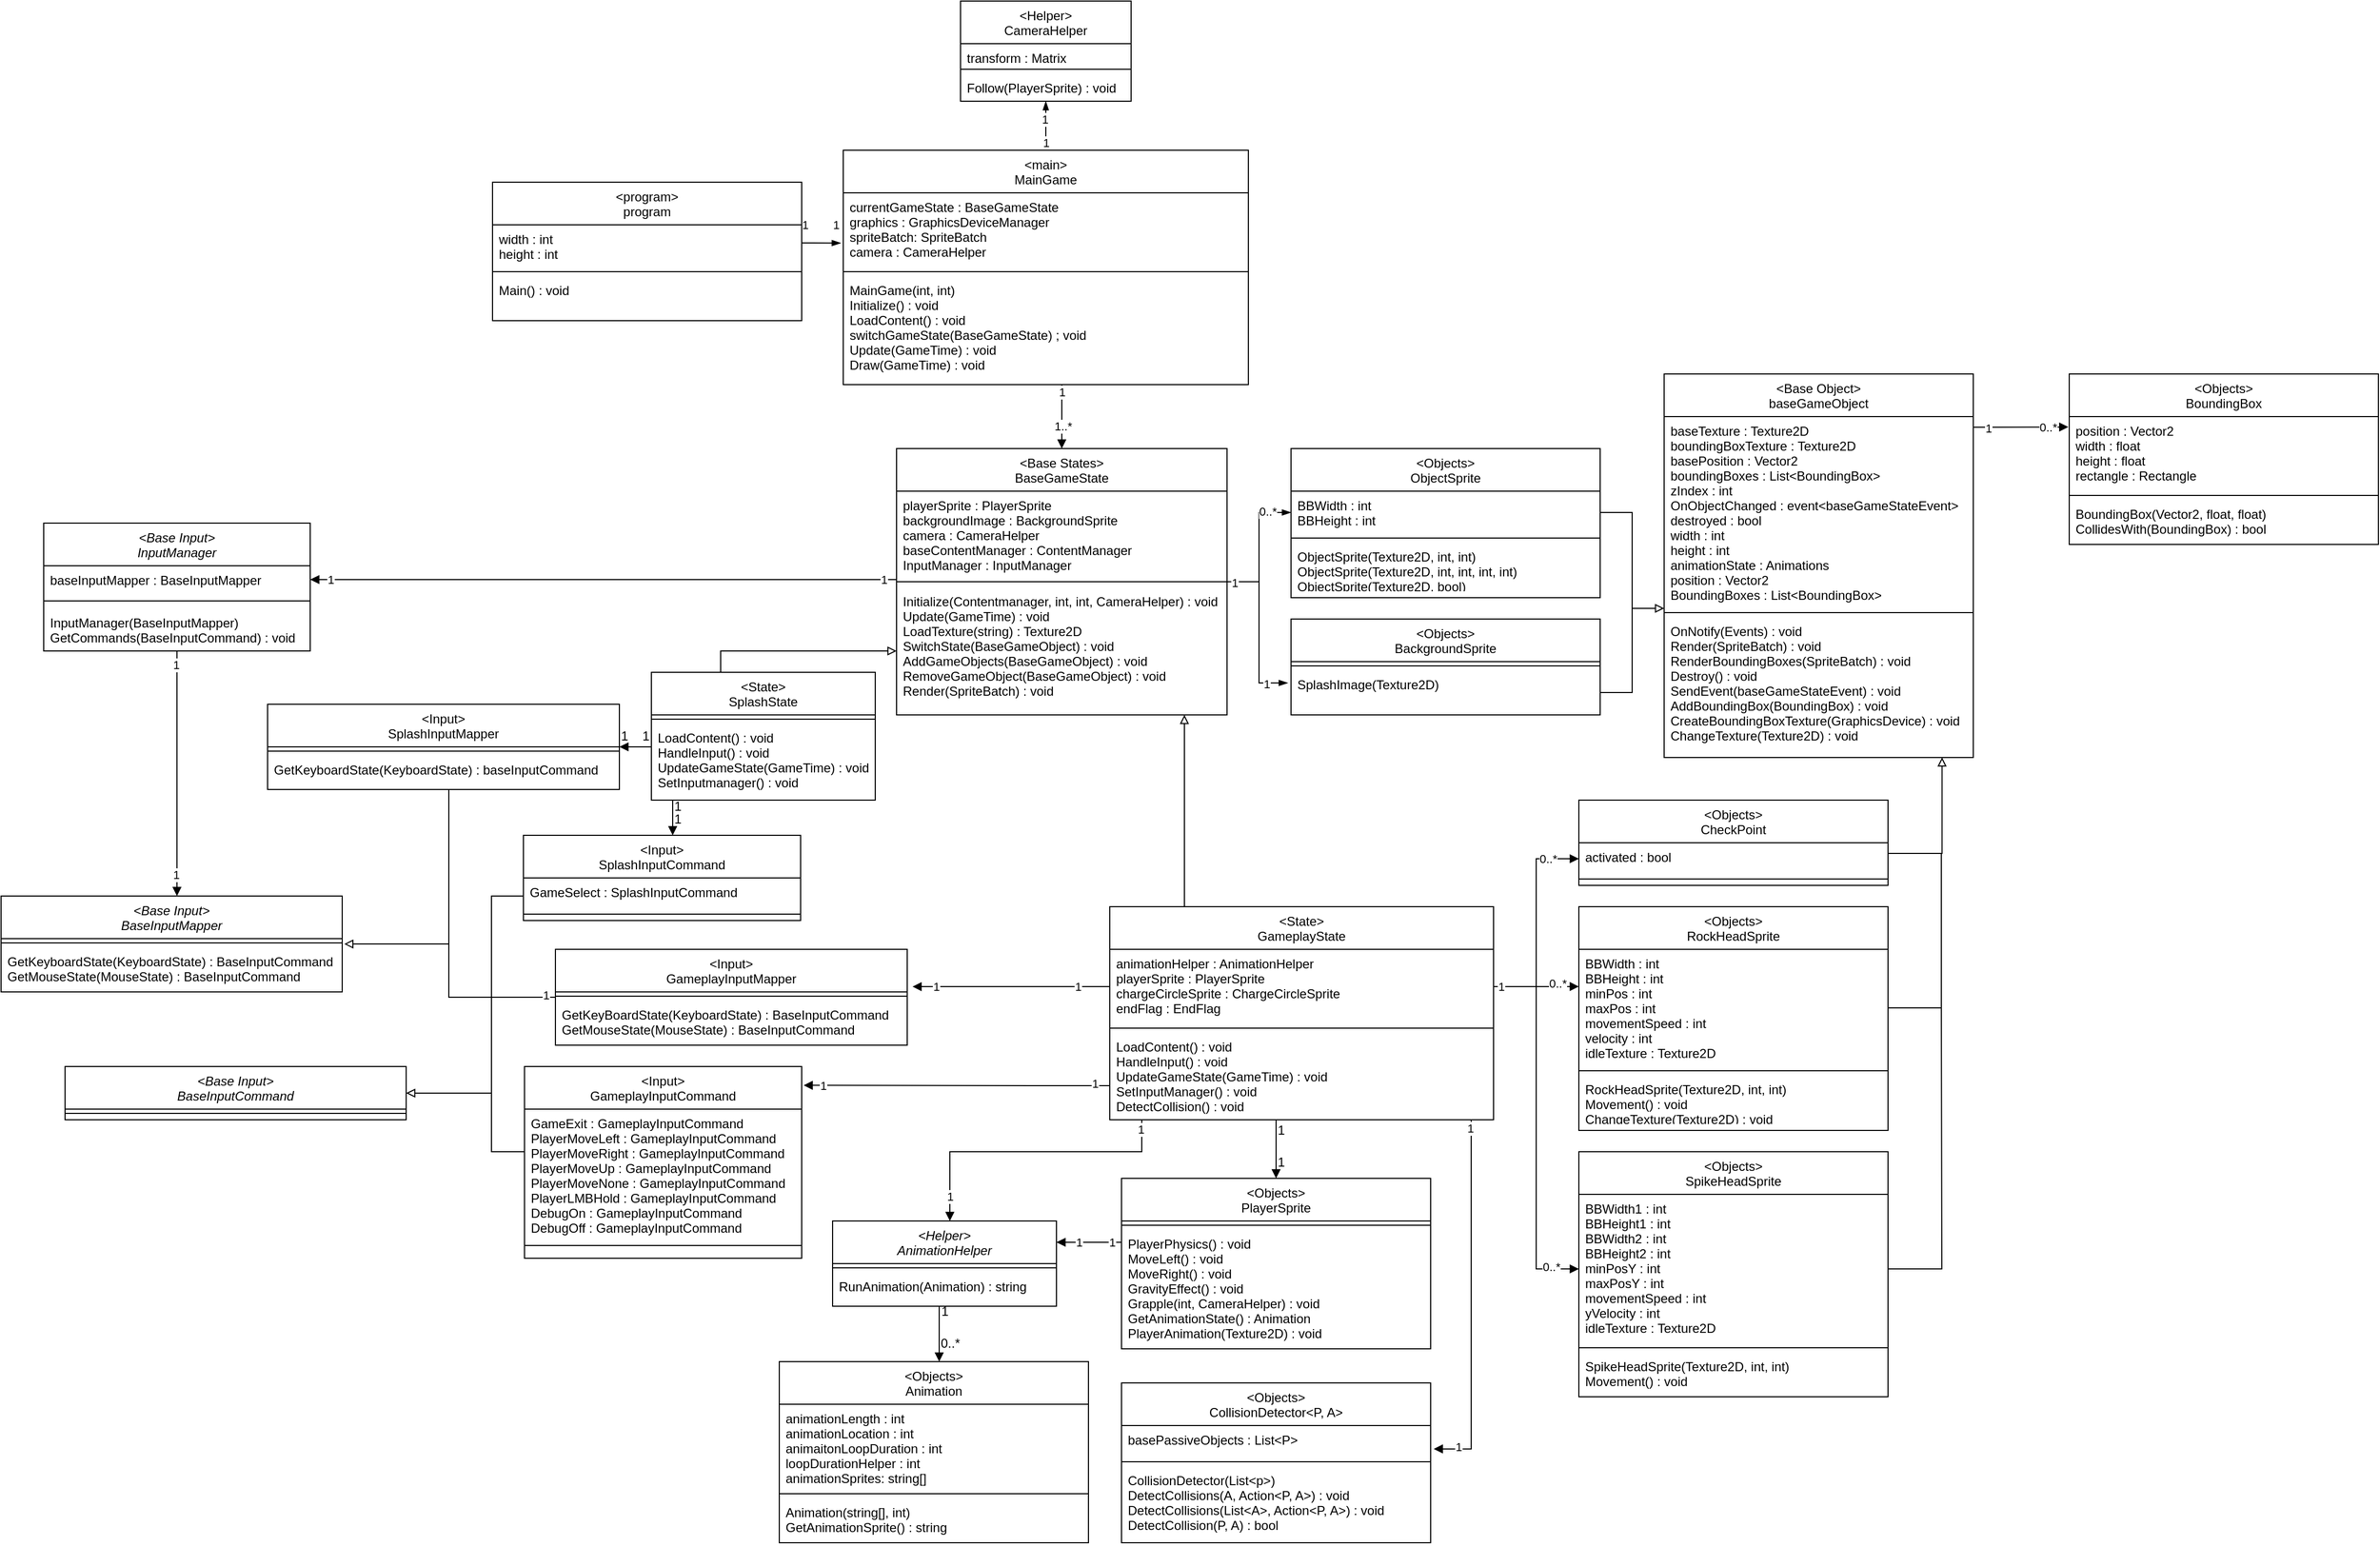 <mxfile version="14.5.1" type="device"><diagram id="C5RBs43oDa-KdzZeNtuy" name="Page-1"><mxGraphModel dx="1673" dy="-273" grid="1" gridSize="10" guides="1" tooltips="1" connect="1" arrows="1" fold="1" page="1" pageScale="1" pageWidth="827" pageHeight="1169" math="0" shadow="0"><root><mxCell id="WIyWlLk6GJQsqaUBKTNV-0"/><mxCell id="WIyWlLk6GJQsqaUBKTNV-1" parent="WIyWlLk6GJQsqaUBKTNV-0"/><mxCell id="JgS4FXHaEcFhiL_z27jt-14" style="edgeStyle=orthogonalEdgeStyle;rounded=0;orthogonalLoop=1;jettySize=auto;html=1;endArrow=block;endFill=1;" edge="1" parent="WIyWlLk6GJQsqaUBKTNV-1" source="zkfFHV4jXpPFQw0GAbJ--0" target="UKJyOUW8SB3QgtQddZ1m-62"><mxGeometry relative="1" as="geometry"><Array as="points"><mxPoint x="900" y="3305"/><mxPoint x="900" y="3305"/></Array></mxGeometry></mxCell><mxCell id="zkfFHV4jXpPFQw0GAbJ--0" value="&lt;Helper&gt;&#10;AnimationHelper" style="swimlane;fontStyle=2;align=center;verticalAlign=top;childLayout=stackLayout;horizontal=1;startSize=40;horizontalStack=0;resizeParent=1;resizeLast=0;collapsible=1;marginBottom=0;rounded=0;shadow=0;strokeWidth=1;" parent="WIyWlLk6GJQsqaUBKTNV-1" vertex="1"><mxGeometry x="800" y="3205" width="210" height="80" as="geometry"><mxRectangle x="230" y="140" width="160" height="26" as="alternateBounds"/></mxGeometry></mxCell><mxCell id="zkfFHV4jXpPFQw0GAbJ--4" value="" style="line;html=1;strokeWidth=1;align=left;verticalAlign=middle;spacingTop=-1;spacingLeft=3;spacingRight=3;rotatable=0;labelPosition=right;points=[];portConstraint=eastwest;" parent="zkfFHV4jXpPFQw0GAbJ--0" vertex="1"><mxGeometry y="40" width="210" height="8" as="geometry"/></mxCell><mxCell id="zkfFHV4jXpPFQw0GAbJ--5" value="RunAnimation(Animation) : string" style="text;align=left;verticalAlign=top;spacingLeft=4;spacingRight=4;overflow=hidden;rotatable=0;points=[[0,0.5],[1,0.5]];portConstraint=eastwest;" parent="zkfFHV4jXpPFQw0GAbJ--0" vertex="1"><mxGeometry y="48" width="210" height="26" as="geometry"/></mxCell><mxCell id="zkfFHV4jXpPFQw0GAbJ--17" value="&lt;Helper&gt;&#10;CameraHelper" style="swimlane;fontStyle=0;align=center;verticalAlign=top;childLayout=stackLayout;horizontal=1;startSize=40;horizontalStack=0;resizeParent=1;resizeLast=0;collapsible=1;marginBottom=0;rounded=0;shadow=0;strokeWidth=1;" parent="WIyWlLk6GJQsqaUBKTNV-1" vertex="1"><mxGeometry x="920" y="2060" width="160" height="94" as="geometry"><mxRectangle x="550" y="140" width="160" height="26" as="alternateBounds"/></mxGeometry></mxCell><mxCell id="zkfFHV4jXpPFQw0GAbJ--18" value="transform : Matrix" style="text;align=left;verticalAlign=top;spacingLeft=4;spacingRight=4;overflow=hidden;rotatable=0;points=[[0,0.5],[1,0.5]];portConstraint=eastwest;" parent="zkfFHV4jXpPFQw0GAbJ--17" vertex="1"><mxGeometry y="40" width="160" height="20" as="geometry"/></mxCell><mxCell id="zkfFHV4jXpPFQw0GAbJ--23" value="" style="line;html=1;strokeWidth=1;align=left;verticalAlign=middle;spacingTop=-1;spacingLeft=3;spacingRight=3;rotatable=0;labelPosition=right;points=[];portConstraint=eastwest;" parent="zkfFHV4jXpPFQw0GAbJ--17" vertex="1"><mxGeometry y="60" width="160" height="8" as="geometry"/></mxCell><mxCell id="zkfFHV4jXpPFQw0GAbJ--24" value="Follow(PlayerSprite) : void" style="text;align=left;verticalAlign=top;spacingLeft=4;spacingRight=4;overflow=hidden;rotatable=0;points=[[0,0.5],[1,0.5]];portConstraint=eastwest;" parent="zkfFHV4jXpPFQw0GAbJ--17" vertex="1"><mxGeometry y="68" width="160" height="26" as="geometry"/></mxCell><mxCell id="UKJyOUW8SB3QgtQddZ1m-17" value="&lt;Base Input&gt;&#10;BaseInputMapper" style="swimlane;fontStyle=2;align=center;verticalAlign=top;childLayout=stackLayout;horizontal=1;startSize=40;horizontalStack=0;resizeParent=1;resizeLast=0;collapsible=1;marginBottom=0;rounded=0;shadow=0;strokeWidth=1;" parent="WIyWlLk6GJQsqaUBKTNV-1" vertex="1"><mxGeometry x="20" y="2900" width="320" height="90" as="geometry"><mxRectangle x="230" y="140" width="160" height="26" as="alternateBounds"/></mxGeometry></mxCell><mxCell id="UKJyOUW8SB3QgtQddZ1m-18" value="" style="line;html=1;strokeWidth=1;align=left;verticalAlign=middle;spacingTop=-1;spacingLeft=3;spacingRight=3;rotatable=0;labelPosition=right;points=[];portConstraint=eastwest;" parent="UKJyOUW8SB3QgtQddZ1m-17" vertex="1"><mxGeometry y="40" width="320" height="8" as="geometry"/></mxCell><mxCell id="UKJyOUW8SB3QgtQddZ1m-19" value="GetKeyboardState(KeyboardState) : BaseInputCommand&#10;GetMouseState(MouseState) : BaseInputCommand" style="text;align=left;verticalAlign=top;spacingLeft=4;spacingRight=4;overflow=hidden;rotatable=0;points=[[0,0.5],[1,0.5]];portConstraint=eastwest;" parent="UKJyOUW8SB3QgtQddZ1m-17" vertex="1"><mxGeometry y="48" width="320" height="42" as="geometry"/></mxCell><mxCell id="UKJyOUW8SB3QgtQddZ1m-20" value="&lt;Base Input&gt;&#10;InputManager" style="swimlane;fontStyle=2;align=center;verticalAlign=top;childLayout=stackLayout;horizontal=1;startSize=40;horizontalStack=0;resizeParent=1;resizeLast=0;collapsible=1;marginBottom=0;rounded=0;shadow=0;strokeWidth=1;" parent="WIyWlLk6GJQsqaUBKTNV-1" vertex="1"><mxGeometry x="60" y="2550" width="250" height="120" as="geometry"><mxRectangle x="230" y="140" width="160" height="26" as="alternateBounds"/></mxGeometry></mxCell><mxCell id="UKJyOUW8SB3QgtQddZ1m-23" value="baseInputMapper : BaseInputMapper" style="text;align=left;verticalAlign=top;spacingLeft=4;spacingRight=4;overflow=hidden;rotatable=0;points=[[0,0.5],[1,0.5]];portConstraint=eastwest;" parent="UKJyOUW8SB3QgtQddZ1m-20" vertex="1"><mxGeometry y="40" width="250" height="26" as="geometry"/></mxCell><mxCell id="UKJyOUW8SB3QgtQddZ1m-21" value="" style="line;html=1;strokeWidth=1;align=left;verticalAlign=middle;spacingTop=-1;spacingLeft=3;spacingRight=3;rotatable=0;labelPosition=right;points=[];portConstraint=eastwest;" parent="UKJyOUW8SB3QgtQddZ1m-20" vertex="1"><mxGeometry y="66" width="250" height="14" as="geometry"/></mxCell><mxCell id="UKJyOUW8SB3QgtQddZ1m-22" value="InputManager(BaseInputMapper)&#10;GetCommands(BaseInputCommand) : void" style="text;align=left;verticalAlign=top;spacingLeft=4;spacingRight=4;overflow=hidden;rotatable=0;points=[[0,0.5],[1,0.5]];portConstraint=eastwest;" parent="UKJyOUW8SB3QgtQddZ1m-20" vertex="1"><mxGeometry y="80" width="250" height="40" as="geometry"/></mxCell><mxCell id="JgS4FXHaEcFhiL_z27jt-40" style="edgeStyle=orthogonalEdgeStyle;rounded=0;orthogonalLoop=1;jettySize=auto;html=1;endArrow=none;endFill=0;" edge="1" parent="WIyWlLk6GJQsqaUBKTNV-1" source="UKJyOUW8SB3QgtQddZ1m-25"><mxGeometry relative="1" as="geometry"><mxPoint x="480" y="3080" as="targetPoint"/><Array as="points"><mxPoint x="480" y="3140"/></Array></mxGeometry></mxCell><mxCell id="UKJyOUW8SB3QgtQddZ1m-25" value="&lt;Input&gt;&#10;GameplayInputCommand" style="swimlane;fontStyle=0;align=center;verticalAlign=top;childLayout=stackLayout;horizontal=1;startSize=40;horizontalStack=0;resizeParent=1;resizeLast=0;collapsible=1;marginBottom=0;rounded=0;shadow=0;strokeWidth=1;" parent="WIyWlLk6GJQsqaUBKTNV-1" vertex="1"><mxGeometry x="511" y="3060" width="260" height="180" as="geometry"><mxRectangle x="550" y="140" width="160" height="26" as="alternateBounds"/></mxGeometry></mxCell><mxCell id="UKJyOUW8SB3QgtQddZ1m-26" value="GameExit : GameplayInputCommand&#10;PlayerMoveLeft : GameplayInputCommand&#10;PlayerMoveRight : GameplayInputCommand&#10;PlayerMoveUp : GameplayInputCommand&#10;PlayerMoveNone : GameplayInputCommand&#10;PlayerLMBHold : GameplayInputCommand&#10;DebugOn : GameplayInputCommand&#10;DebugOff : GameplayInputCommand" style="text;align=left;verticalAlign=top;spacingLeft=4;spacingRight=4;overflow=hidden;rotatable=0;points=[[0,0.5],[1,0.5]];portConstraint=eastwest;" parent="UKJyOUW8SB3QgtQddZ1m-25" vertex="1"><mxGeometry y="40" width="260" height="124" as="geometry"/></mxCell><mxCell id="UKJyOUW8SB3QgtQddZ1m-27" value="" style="line;html=1;strokeWidth=1;align=left;verticalAlign=middle;spacingTop=-1;spacingLeft=3;spacingRight=3;rotatable=0;labelPosition=right;points=[];portConstraint=eastwest;" parent="UKJyOUW8SB3QgtQddZ1m-25" vertex="1"><mxGeometry y="164" width="260" height="8" as="geometry"/></mxCell><mxCell id="JgS4FXHaEcFhiL_z27jt-35" style="edgeStyle=orthogonalEdgeStyle;rounded=0;orthogonalLoop=1;jettySize=auto;html=1;entryX=1.006;entryY=-0.071;entryDx=0;entryDy=0;entryPerimeter=0;endArrow=block;endFill=0;" edge="1" parent="WIyWlLk6GJQsqaUBKTNV-1" source="UKJyOUW8SB3QgtQddZ1m-29" target="UKJyOUW8SB3QgtQddZ1m-19"><mxGeometry relative="1" as="geometry"><Array as="points"><mxPoint x="440" y="2995"/><mxPoint x="440" y="2945"/></Array></mxGeometry></mxCell><mxCell id="JgS4FXHaEcFhiL_z27jt-70" value="1" style="edgeLabel;html=1;align=center;verticalAlign=middle;resizable=0;points=[];" vertex="1" connectable="0" parent="JgS4FXHaEcFhiL_z27jt-35"><mxGeometry x="-0.923" y="-2" relative="1" as="geometry"><mxPoint as="offset"/></mxGeometry></mxCell><mxCell id="UKJyOUW8SB3QgtQddZ1m-29" value="&lt;Input&gt;&#10;GameplayInputMapper" style="swimlane;fontStyle=0;align=center;verticalAlign=top;childLayout=stackLayout;horizontal=1;startSize=40;horizontalStack=0;resizeParent=1;resizeLast=0;collapsible=1;marginBottom=0;rounded=0;shadow=0;strokeWidth=1;" parent="WIyWlLk6GJQsqaUBKTNV-1" vertex="1"><mxGeometry x="540" y="2950" width="330" height="90" as="geometry"><mxRectangle x="550" y="140" width="160" height="26" as="alternateBounds"/></mxGeometry></mxCell><mxCell id="UKJyOUW8SB3QgtQddZ1m-31" value="" style="line;html=1;strokeWidth=1;align=left;verticalAlign=middle;spacingTop=-1;spacingLeft=3;spacingRight=3;rotatable=0;labelPosition=right;points=[];portConstraint=eastwest;" parent="UKJyOUW8SB3QgtQddZ1m-29" vertex="1"><mxGeometry y="40" width="330" height="8" as="geometry"/></mxCell><mxCell id="UKJyOUW8SB3QgtQddZ1m-32" value="GetKeyBoardState(KeyboardState) : BaseInputCommand&#10;GetMouseState(MouseState) : BaseInputCommand" style="text;align=left;verticalAlign=top;spacingLeft=4;spacingRight=4;overflow=hidden;rotatable=0;points=[[0,0.5],[1,0.5]];portConstraint=eastwest;" parent="UKJyOUW8SB3QgtQddZ1m-29" vertex="1"><mxGeometry y="48" width="330" height="42" as="geometry"/></mxCell><mxCell id="JgS4FXHaEcFhiL_z27jt-39" style="edgeStyle=orthogonalEdgeStyle;rounded=0;orthogonalLoop=1;jettySize=auto;html=1;entryX=1;entryY=0.5;entryDx=0;entryDy=0;endArrow=block;endFill=0;" edge="1" parent="WIyWlLk6GJQsqaUBKTNV-1" source="UKJyOUW8SB3QgtQddZ1m-37" target="JgS4FXHaEcFhiL_z27jt-25"><mxGeometry relative="1" as="geometry"><Array as="points"><mxPoint x="480" y="2900"/><mxPoint x="480" y="3085"/></Array></mxGeometry></mxCell><mxCell id="UKJyOUW8SB3QgtQddZ1m-37" value="&lt;Input&gt;&#10;SplashInputCommand" style="swimlane;fontStyle=0;align=center;verticalAlign=top;childLayout=stackLayout;horizontal=1;startSize=40;horizontalStack=0;resizeParent=1;resizeLast=0;collapsible=1;marginBottom=0;rounded=0;shadow=0;strokeWidth=1;" parent="WIyWlLk6GJQsqaUBKTNV-1" vertex="1"><mxGeometry x="510" y="2843" width="260" height="80" as="geometry"><mxRectangle x="550" y="140" width="160" height="26" as="alternateBounds"/></mxGeometry></mxCell><mxCell id="UKJyOUW8SB3QgtQddZ1m-38" value="GameSelect : SplashInputCommand" style="text;align=left;verticalAlign=top;spacingLeft=4;spacingRight=4;overflow=hidden;rotatable=0;points=[[0,0.5],[1,0.5]];portConstraint=eastwest;" parent="UKJyOUW8SB3QgtQddZ1m-37" vertex="1"><mxGeometry y="40" width="260" height="30" as="geometry"/></mxCell><mxCell id="UKJyOUW8SB3QgtQddZ1m-39" value="" style="line;html=1;strokeWidth=1;align=left;verticalAlign=middle;spacingTop=-1;spacingLeft=3;spacingRight=3;rotatable=0;labelPosition=right;points=[];portConstraint=eastwest;" parent="UKJyOUW8SB3QgtQddZ1m-37" vertex="1"><mxGeometry y="70" width="260" height="8" as="geometry"/></mxCell><mxCell id="UKJyOUW8SB3QgtQddZ1m-40" value="&lt;Input&gt;&#10;SplashInputMapper" style="swimlane;fontStyle=0;align=center;verticalAlign=top;childLayout=stackLayout;horizontal=1;startSize=40;horizontalStack=0;resizeParent=1;resizeLast=0;collapsible=1;marginBottom=0;rounded=0;shadow=0;strokeWidth=1;" parent="WIyWlLk6GJQsqaUBKTNV-1" vertex="1"><mxGeometry x="270" y="2720" width="330" height="80" as="geometry"><mxRectangle x="550" y="140" width="160" height="26" as="alternateBounds"/></mxGeometry></mxCell><mxCell id="UKJyOUW8SB3QgtQddZ1m-41" value="" style="line;html=1;strokeWidth=1;align=left;verticalAlign=middle;spacingTop=-1;spacingLeft=3;spacingRight=3;rotatable=0;labelPosition=right;points=[];portConstraint=eastwest;" parent="UKJyOUW8SB3QgtQddZ1m-40" vertex="1"><mxGeometry y="40" width="330" height="8" as="geometry"/></mxCell><mxCell id="UKJyOUW8SB3QgtQddZ1m-42" value="GetKeyboardState(KeyboardState) : baseInputCommand" style="text;align=left;verticalAlign=top;spacingLeft=4;spacingRight=4;overflow=hidden;rotatable=0;points=[[0,0.5],[1,0.5]];portConstraint=eastwest;" parent="UKJyOUW8SB3QgtQddZ1m-40" vertex="1"><mxGeometry y="48" width="330" height="32" as="geometry"/></mxCell><mxCell id="UKJyOUW8SB3QgtQddZ1m-131" style="edgeStyle=orthogonalEdgeStyle;rounded=0;orthogonalLoop=1;jettySize=auto;html=1;entryX=0;entryY=0.5;entryDx=0;entryDy=0;endArrow=blockThin;endFill=1;" parent="WIyWlLk6GJQsqaUBKTNV-1" source="UKJyOUW8SB3QgtQddZ1m-43" target="UKJyOUW8SB3QgtQddZ1m-87" edge="1"><mxGeometry relative="1" as="geometry"/></mxCell><mxCell id="JgS4FXHaEcFhiL_z27jt-76" value="0..*" style="edgeLabel;html=1;align=center;verticalAlign=middle;resizable=0;points=[];" vertex="1" connectable="0" parent="UKJyOUW8SB3QgtQddZ1m-131"><mxGeometry x="0.641" y="1" relative="1" as="geometry"><mxPoint as="offset"/></mxGeometry></mxCell><mxCell id="UKJyOUW8SB3QgtQddZ1m-133" style="edgeStyle=orthogonalEdgeStyle;rounded=0;orthogonalLoop=1;jettySize=auto;html=1;endArrow=blockThin;endFill=1;" parent="WIyWlLk6GJQsqaUBKTNV-1" source="UKJyOUW8SB3QgtQddZ1m-43" edge="1"><mxGeometry relative="1" as="geometry"><mxPoint x="1227" y="2700" as="targetPoint"/><Array as="points"><mxPoint x="1200" y="2605"/><mxPoint x="1200" y="2700"/><mxPoint x="1227" y="2700"/></Array></mxGeometry></mxCell><mxCell id="JgS4FXHaEcFhiL_z27jt-74" value="1" style="edgeLabel;html=1;align=center;verticalAlign=middle;resizable=0;points=[];" vertex="1" connectable="0" parent="UKJyOUW8SB3QgtQddZ1m-133"><mxGeometry x="-0.912" y="-1" relative="1" as="geometry"><mxPoint as="offset"/></mxGeometry></mxCell><mxCell id="JgS4FXHaEcFhiL_z27jt-75" value="1" style="edgeLabel;html=1;align=center;verticalAlign=middle;resizable=0;points=[];" vertex="1" connectable="0" parent="UKJyOUW8SB3QgtQddZ1m-133"><mxGeometry x="0.729" y="-1" relative="1" as="geometry"><mxPoint as="offset"/></mxGeometry></mxCell><mxCell id="JgS4FXHaEcFhiL_z27jt-30" style="edgeStyle=orthogonalEdgeStyle;rounded=0;orthogonalLoop=1;jettySize=auto;html=1;entryX=1;entryY=0.5;entryDx=0;entryDy=0;endArrow=block;endFill=1;" edge="1" parent="WIyWlLk6GJQsqaUBKTNV-1" source="UKJyOUW8SB3QgtQddZ1m-43" target="UKJyOUW8SB3QgtQddZ1m-23"><mxGeometry relative="1" as="geometry"><Array as="points"><mxPoint x="720" y="2603"/><mxPoint x="720" y="2603"/></Array></mxGeometry></mxCell><mxCell id="JgS4FXHaEcFhiL_z27jt-83" value="1" style="edgeLabel;html=1;align=center;verticalAlign=middle;resizable=0;points=[];" vertex="1" connectable="0" parent="JgS4FXHaEcFhiL_z27jt-30"><mxGeometry x="-0.957" relative="1" as="geometry"><mxPoint as="offset"/></mxGeometry></mxCell><mxCell id="JgS4FXHaEcFhiL_z27jt-84" value="1" style="edgeLabel;html=1;align=center;verticalAlign=middle;resizable=0;points=[];" vertex="1" connectable="0" parent="JgS4FXHaEcFhiL_z27jt-30"><mxGeometry x="0.93" relative="1" as="geometry"><mxPoint as="offset"/></mxGeometry></mxCell><mxCell id="UKJyOUW8SB3QgtQddZ1m-43" value="&lt;Base States&gt;&#10;BaseGameState" style="swimlane;fontStyle=0;align=center;verticalAlign=top;childLayout=stackLayout;horizontal=1;startSize=40;horizontalStack=0;resizeParent=1;resizeLast=0;collapsible=1;marginBottom=0;rounded=0;shadow=0;strokeWidth=1;" parent="WIyWlLk6GJQsqaUBKTNV-1" vertex="1"><mxGeometry x="860" y="2480" width="310" height="250" as="geometry"><mxRectangle x="550" y="140" width="160" height="26" as="alternateBounds"/></mxGeometry></mxCell><mxCell id="UKJyOUW8SB3QgtQddZ1m-44" value="playerSprite : PlayerSprite&#10;backgroundImage : BackgroundSprite&#10;camera : CameraHelper&#10;baseContentManager : ContentManager&#10;InputManager : InputManager&#10;&#10;" style="text;align=left;verticalAlign=top;spacingLeft=4;spacingRight=4;overflow=hidden;rotatable=0;points=[[0,0.5],[1,0.5]];portConstraint=eastwest;" parent="UKJyOUW8SB3QgtQddZ1m-43" vertex="1"><mxGeometry y="40" width="310" height="80" as="geometry"/></mxCell><mxCell id="UKJyOUW8SB3QgtQddZ1m-45" value="" style="line;html=1;strokeWidth=1;align=left;verticalAlign=middle;spacingTop=-1;spacingLeft=3;spacingRight=3;rotatable=0;labelPosition=right;points=[];portConstraint=eastwest;" parent="UKJyOUW8SB3QgtQddZ1m-43" vertex="1"><mxGeometry y="120" width="310" height="10" as="geometry"/></mxCell><mxCell id="UKJyOUW8SB3QgtQddZ1m-46" value="Initialize(Contentmanager, int, int, CameraHelper) : void&#10;Update(GameTime) : void&#10;LoadTexture(string) : Texture2D&#10;SwitchState(BaseGameObject) : void&#10;AddGameObjects(BaseGameObject) : void&#10;RemoveGameObject(BaseGameObject) : void&#10;Render(SpriteBatch) : void" style="text;align=left;verticalAlign=top;spacingLeft=4;spacingRight=4;overflow=hidden;rotatable=0;points=[[0,0.5],[1,0.5]];portConstraint=eastwest;" parent="UKJyOUW8SB3QgtQddZ1m-43" vertex="1"><mxGeometry y="130" width="310" height="120" as="geometry"/></mxCell><mxCell id="UKJyOUW8SB3QgtQddZ1m-122" style="edgeStyle=orthogonalEdgeStyle;rounded=0;orthogonalLoop=1;jettySize=auto;html=1;endArrow=block;endFill=0;exitX=0.5;exitY=0;exitDx=0;exitDy=0;" parent="WIyWlLk6GJQsqaUBKTNV-1" edge="1" source="UKJyOUW8SB3QgtQddZ1m-50"><mxGeometry relative="1" as="geometry"><mxPoint x="895.03" y="3030" as="sourcePoint"/><mxPoint x="860" y="2670" as="targetPoint"/><Array as="points"><mxPoint x="695" y="2670"/></Array></mxGeometry></mxCell><mxCell id="UKJyOUW8SB3QgtQddZ1m-50" value="&lt;State&gt;&#10;SplashState" style="swimlane;fontStyle=0;align=center;verticalAlign=top;childLayout=stackLayout;horizontal=1;startSize=40;horizontalStack=0;resizeParent=1;resizeLast=0;collapsible=1;marginBottom=0;rounded=0;shadow=0;strokeWidth=1;" parent="WIyWlLk6GJQsqaUBKTNV-1" vertex="1"><mxGeometry x="630" y="2690" width="210" height="120" as="geometry"><mxRectangle x="550" y="140" width="160" height="26" as="alternateBounds"/></mxGeometry></mxCell><mxCell id="UKJyOUW8SB3QgtQddZ1m-52" value="" style="line;html=1;strokeWidth=1;align=left;verticalAlign=middle;spacingTop=-1;spacingLeft=3;spacingRight=3;rotatable=0;labelPosition=right;points=[];portConstraint=eastwest;" parent="UKJyOUW8SB3QgtQddZ1m-50" vertex="1"><mxGeometry y="40" width="210" height="8" as="geometry"/></mxCell><mxCell id="UKJyOUW8SB3QgtQddZ1m-53" value="LoadContent() : void&#10;HandleInput() : void&#10;UpdateGameState(GameTime) : void&#10;SetInputmanager() : void" style="text;align=left;verticalAlign=top;spacingLeft=4;spacingRight=4;overflow=hidden;rotatable=0;points=[[0,0.5],[1,0.5]];portConstraint=eastwest;" parent="UKJyOUW8SB3QgtQddZ1m-50" vertex="1"><mxGeometry y="48" width="210" height="72" as="geometry"/></mxCell><mxCell id="UKJyOUW8SB3QgtQddZ1m-123" style="edgeStyle=orthogonalEdgeStyle;rounded=0;orthogonalLoop=1;jettySize=auto;html=1;endArrow=block;endFill=0;" parent="WIyWlLk6GJQsqaUBKTNV-1" source="UKJyOUW8SB3QgtQddZ1m-54" edge="1"><mxGeometry relative="1" as="geometry"><mxPoint x="1130" y="2730" as="targetPoint"/><Array as="points"><mxPoint x="1130" y="2730"/></Array></mxGeometry></mxCell><mxCell id="UKJyOUW8SB3QgtQddZ1m-54" value="&lt;State&gt;&#10;GameplayState" style="swimlane;fontStyle=0;align=center;verticalAlign=top;childLayout=stackLayout;horizontal=1;startSize=40;horizontalStack=0;resizeParent=1;resizeLast=0;collapsible=1;marginBottom=0;rounded=0;shadow=0;strokeWidth=1;" parent="WIyWlLk6GJQsqaUBKTNV-1" vertex="1"><mxGeometry x="1060" y="2910" width="360" height="200" as="geometry"><mxRectangle x="550" y="140" width="160" height="26" as="alternateBounds"/></mxGeometry></mxCell><mxCell id="UKJyOUW8SB3QgtQddZ1m-55" value="animationHelper : AnimationHelper&#10;playerSprite : PlayerSprite&#10;chargeCircleSprite : ChargeCircleSprite&#10;endFlag : EndFlag&#10;" style="text;align=left;verticalAlign=top;spacingLeft=4;spacingRight=4;overflow=hidden;rotatable=0;points=[[0,0.5],[1,0.5]];portConstraint=eastwest;" parent="UKJyOUW8SB3QgtQddZ1m-54" vertex="1"><mxGeometry y="40" width="360" height="70" as="geometry"/></mxCell><mxCell id="UKJyOUW8SB3QgtQddZ1m-56" value="" style="line;html=1;strokeWidth=1;align=left;verticalAlign=middle;spacingTop=-1;spacingLeft=3;spacingRight=3;rotatable=0;labelPosition=right;points=[];portConstraint=eastwest;" parent="UKJyOUW8SB3QgtQddZ1m-54" vertex="1"><mxGeometry y="110" width="360" height="8" as="geometry"/></mxCell><mxCell id="UKJyOUW8SB3QgtQddZ1m-57" value="LoadContent() : void&#10;HandleInput() : void&#10;UpdateGameState(GameTime) : void&#10;SetInputManager() : void&#10;DetectCollision() : void&#10;&#10;" style="text;align=left;verticalAlign=top;spacingLeft=4;spacingRight=4;overflow=hidden;rotatable=0;points=[[0,0.5],[1,0.5]];portConstraint=eastwest;" parent="UKJyOUW8SB3QgtQddZ1m-54" vertex="1"><mxGeometry y="118" width="360" height="82" as="geometry"/></mxCell><mxCell id="JgS4FXHaEcFhiL_z27jt-19" style="edgeStyle=orthogonalEdgeStyle;rounded=0;orthogonalLoop=1;jettySize=auto;html=1;entryX=-0.003;entryY=0.14;entryDx=0;entryDy=0;entryPerimeter=0;endArrow=block;endFill=1;" edge="1" parent="WIyWlLk6GJQsqaUBKTNV-1" source="UKJyOUW8SB3QgtQddZ1m-58" target="UKJyOUW8SB3QgtQddZ1m-71"><mxGeometry relative="1" as="geometry"><Array as="points"><mxPoint x="1890" y="2460"/><mxPoint x="1890" y="2460"/></Array></mxGeometry></mxCell><mxCell id="JgS4FXHaEcFhiL_z27jt-72" value="0..*" style="edgeLabel;html=1;align=center;verticalAlign=middle;resizable=0;points=[];" vertex="1" connectable="0" parent="JgS4FXHaEcFhiL_z27jt-19"><mxGeometry x="0.227" relative="1" as="geometry"><mxPoint x="15.14" as="offset"/></mxGeometry></mxCell><mxCell id="JgS4FXHaEcFhiL_z27jt-73" value="1" style="edgeLabel;html=1;align=center;verticalAlign=middle;resizable=0;points=[];" vertex="1" connectable="0" parent="JgS4FXHaEcFhiL_z27jt-19"><mxGeometry x="-0.696" y="-1" relative="1" as="geometry"><mxPoint as="offset"/></mxGeometry></mxCell><mxCell id="UKJyOUW8SB3QgtQddZ1m-58" value="&lt;Base Object&gt;&#10;baseGameObject" style="swimlane;fontStyle=0;align=center;verticalAlign=top;childLayout=stackLayout;horizontal=1;startSize=40;horizontalStack=0;resizeParent=1;resizeLast=0;collapsible=1;marginBottom=0;rounded=0;shadow=0;strokeWidth=1;" parent="WIyWlLk6GJQsqaUBKTNV-1" vertex="1"><mxGeometry x="1580" y="2410" width="290" height="360" as="geometry"><mxRectangle x="550" y="140" width="160" height="26" as="alternateBounds"/></mxGeometry></mxCell><mxCell id="UKJyOUW8SB3QgtQddZ1m-59" value="baseTexture : Texture2D&#10;boundingBoxTexture : Texture2D&#10;basePosition : Vector2&#10;boundingBoxes : List&lt;BoundingBox&gt;&#10;zIndex : int&#10;OnObjectChanged : event&lt;baseGameStateEvent&gt;&#10;destroyed : bool&#10;width : int&#10;height : int&#10;animationState : Animations&#10;position : Vector2&#10;BoundingBoxes : List&lt;BoundingBox&gt;&#10;" style="text;align=left;verticalAlign=top;spacingLeft=4;spacingRight=4;overflow=hidden;rotatable=0;points=[[0,0.5],[1,0.5]];portConstraint=eastwest;" parent="UKJyOUW8SB3QgtQddZ1m-58" vertex="1"><mxGeometry y="40" width="290" height="180" as="geometry"/></mxCell><mxCell id="UKJyOUW8SB3QgtQddZ1m-60" value="" style="line;html=1;strokeWidth=1;align=left;verticalAlign=middle;spacingTop=-1;spacingLeft=3;spacingRight=3;rotatable=0;labelPosition=right;points=[];portConstraint=eastwest;" parent="UKJyOUW8SB3QgtQddZ1m-58" vertex="1"><mxGeometry y="220" width="290" height="8" as="geometry"/></mxCell><mxCell id="UKJyOUW8SB3QgtQddZ1m-61" value="OnNotify(Events) : void&#10;Render(SpriteBatch) : void&#10;RenderBoundingBoxes(SpriteBatch) : void&#10;Destroy() : void&#10;SendEvent(baseGameStateEvent) : void&#10;AddBoundingBox(BoundingBox) : void&#10;CreateBoundingBoxTexture(GraphicsDevice) : void&#10;ChangeTexture(Texture2D) : void" style="text;align=left;verticalAlign=top;spacingLeft=4;spacingRight=4;overflow=hidden;rotatable=0;points=[[0,0.5],[1,0.5]];portConstraint=eastwest;" parent="UKJyOUW8SB3QgtQddZ1m-58" vertex="1"><mxGeometry y="228" width="290" height="132" as="geometry"/></mxCell><mxCell id="UKJyOUW8SB3QgtQddZ1m-62" value="&lt;Objects&gt;&#10;Animation" style="swimlane;fontStyle=0;align=center;verticalAlign=top;childLayout=stackLayout;horizontal=1;startSize=40;horizontalStack=0;resizeParent=1;resizeLast=0;collapsible=1;marginBottom=0;rounded=0;shadow=0;strokeWidth=1;" parent="WIyWlLk6GJQsqaUBKTNV-1" vertex="1"><mxGeometry x="750" y="3337" width="290" height="170" as="geometry"><mxRectangle x="550" y="140" width="160" height="26" as="alternateBounds"/></mxGeometry></mxCell><mxCell id="UKJyOUW8SB3QgtQddZ1m-63" value="animationLength : int&#10;animationLocation : int&#10;animaitonLoopDuration : int&#10;loopDurationHelper : int&#10;animationSprites: string[]" style="text;align=left;verticalAlign=top;spacingLeft=4;spacingRight=4;overflow=hidden;rotatable=0;points=[[0,0.5],[1,0.5]];portConstraint=eastwest;" parent="UKJyOUW8SB3QgtQddZ1m-62" vertex="1"><mxGeometry y="40" width="290" height="80" as="geometry"/></mxCell><mxCell id="UKJyOUW8SB3QgtQddZ1m-64" value="" style="line;html=1;strokeWidth=1;align=left;verticalAlign=middle;spacingTop=-1;spacingLeft=3;spacingRight=3;rotatable=0;labelPosition=right;points=[];portConstraint=eastwest;" parent="UKJyOUW8SB3QgtQddZ1m-62" vertex="1"><mxGeometry y="120" width="290" height="8" as="geometry"/></mxCell><mxCell id="UKJyOUW8SB3QgtQddZ1m-65" value="Animation(string[], int)&#10;GetAnimationSprite() : string" style="text;align=left;verticalAlign=top;spacingLeft=4;spacingRight=4;overflow=hidden;rotatable=0;points=[[0,0.5],[1,0.5]];portConstraint=eastwest;" parent="UKJyOUW8SB3QgtQddZ1m-62" vertex="1"><mxGeometry y="128" width="290" height="42" as="geometry"/></mxCell><mxCell id="UKJyOUW8SB3QgtQddZ1m-70" value="&lt;Objects&gt;&#10;BoundingBox" style="swimlane;fontStyle=0;align=center;verticalAlign=top;childLayout=stackLayout;horizontal=1;startSize=40;horizontalStack=0;resizeParent=1;resizeLast=0;collapsible=1;marginBottom=0;rounded=0;shadow=0;strokeWidth=1;" parent="WIyWlLk6GJQsqaUBKTNV-1" vertex="1"><mxGeometry x="1960" y="2410" width="290" height="160" as="geometry"><mxRectangle x="550" y="140" width="160" height="26" as="alternateBounds"/></mxGeometry></mxCell><mxCell id="UKJyOUW8SB3QgtQddZ1m-71" value="position : Vector2&#10;width : float&#10;height : float&#10;rectangle : Rectangle" style="text;align=left;verticalAlign=top;spacingLeft=4;spacingRight=4;overflow=hidden;rotatable=0;points=[[0,0.5],[1,0.5]];portConstraint=eastwest;" parent="UKJyOUW8SB3QgtQddZ1m-70" vertex="1"><mxGeometry y="40" width="290" height="70" as="geometry"/></mxCell><mxCell id="UKJyOUW8SB3QgtQddZ1m-72" value="" style="line;html=1;strokeWidth=1;align=left;verticalAlign=middle;spacingTop=-1;spacingLeft=3;spacingRight=3;rotatable=0;labelPosition=right;points=[];portConstraint=eastwest;" parent="UKJyOUW8SB3QgtQddZ1m-70" vertex="1"><mxGeometry y="110" width="290" height="8" as="geometry"/></mxCell><mxCell id="UKJyOUW8SB3QgtQddZ1m-73" value="BoundingBox(Vector2, float, float)&#10;CollidesWith(BoundingBox) : bool" style="text;align=left;verticalAlign=top;spacingLeft=4;spacingRight=4;overflow=hidden;rotatable=0;points=[[0,0.5],[1,0.5]];portConstraint=eastwest;" parent="UKJyOUW8SB3QgtQddZ1m-70" vertex="1"><mxGeometry y="118" width="290" height="42" as="geometry"/></mxCell><mxCell id="JgS4FXHaEcFhiL_z27jt-44" style="edgeStyle=orthogonalEdgeStyle;rounded=0;orthogonalLoop=1;jettySize=auto;html=1;entryX=0.899;entryY=0.999;entryDx=0;entryDy=0;entryPerimeter=0;endArrow=block;endFill=0;" edge="1" parent="WIyWlLk6GJQsqaUBKTNV-1" source="UKJyOUW8SB3QgtQddZ1m-78" target="UKJyOUW8SB3QgtQddZ1m-61"><mxGeometry relative="1" as="geometry"><Array as="points"><mxPoint x="1841" y="2860"/></Array></mxGeometry></mxCell><mxCell id="UKJyOUW8SB3QgtQddZ1m-78" value="&lt;Objects&gt;&#10;CheckPoint" style="swimlane;fontStyle=0;align=center;verticalAlign=top;childLayout=stackLayout;horizontal=1;startSize=40;horizontalStack=0;resizeParent=1;resizeLast=0;collapsible=1;marginBottom=0;rounded=0;shadow=0;strokeWidth=1;" parent="WIyWlLk6GJQsqaUBKTNV-1" vertex="1"><mxGeometry x="1500" y="2810" width="290" height="80" as="geometry"><mxRectangle x="550" y="140" width="160" height="26" as="alternateBounds"/></mxGeometry></mxCell><mxCell id="UKJyOUW8SB3QgtQddZ1m-79" value="activated : bool" style="text;align=left;verticalAlign=top;spacingLeft=4;spacingRight=4;overflow=hidden;rotatable=0;points=[[0,0.5],[1,0.5]];portConstraint=eastwest;" parent="UKJyOUW8SB3QgtQddZ1m-78" vertex="1"><mxGeometry y="40" width="290" height="30" as="geometry"/></mxCell><mxCell id="UKJyOUW8SB3QgtQddZ1m-80" value="" style="line;html=1;strokeWidth=1;align=left;verticalAlign=middle;spacingTop=-1;spacingLeft=3;spacingRight=3;rotatable=0;labelPosition=right;points=[];portConstraint=eastwest;" parent="UKJyOUW8SB3QgtQddZ1m-78" vertex="1"><mxGeometry y="70" width="290" height="8" as="geometry"/></mxCell><mxCell id="UKJyOUW8SB3QgtQddZ1m-82" value="&lt;Objects&gt;&#10;CollisionDetector&lt;P, A&gt;" style="swimlane;fontStyle=0;align=center;verticalAlign=top;childLayout=stackLayout;horizontal=1;startSize=40;horizontalStack=0;resizeParent=1;resizeLast=0;collapsible=1;marginBottom=0;rounded=0;shadow=0;strokeWidth=1;" parent="WIyWlLk6GJQsqaUBKTNV-1" vertex="1"><mxGeometry x="1071" y="3357" width="290" height="150" as="geometry"><mxRectangle x="550" y="140" width="160" height="26" as="alternateBounds"/></mxGeometry></mxCell><mxCell id="UKJyOUW8SB3QgtQddZ1m-83" value="basePassiveObjects : List&lt;P&gt;" style="text;align=left;verticalAlign=top;spacingLeft=4;spacingRight=4;overflow=hidden;rotatable=0;points=[[0,0.5],[1,0.5]];portConstraint=eastwest;" parent="UKJyOUW8SB3QgtQddZ1m-82" vertex="1"><mxGeometry y="40" width="290" height="30" as="geometry"/></mxCell><mxCell id="UKJyOUW8SB3QgtQddZ1m-84" value="" style="line;html=1;strokeWidth=1;align=left;verticalAlign=middle;spacingTop=-1;spacingLeft=3;spacingRight=3;rotatable=0;labelPosition=right;points=[];portConstraint=eastwest;" parent="UKJyOUW8SB3QgtQddZ1m-82" vertex="1"><mxGeometry y="70" width="290" height="8" as="geometry"/></mxCell><mxCell id="UKJyOUW8SB3QgtQddZ1m-85" value="CollisionDetector(List&lt;p&gt;)&#10;DetectCollisions(A, Action&lt;P, A&gt;) : void&#10;DetectCollisions(List&lt;A&gt;, Action&lt;P, A&gt;) : void&#10;DetectCollision(P, A) : bool" style="text;align=left;verticalAlign=top;spacingLeft=4;spacingRight=4;overflow=hidden;rotatable=0;points=[[0,0.5],[1,0.5]];portConstraint=eastwest;" parent="UKJyOUW8SB3QgtQddZ1m-82" vertex="1"><mxGeometry y="78" width="290" height="72" as="geometry"/></mxCell><mxCell id="UKJyOUW8SB3QgtQddZ1m-86" value="&lt;Objects&gt;&#10;ObjectSprite" style="swimlane;fontStyle=0;align=center;verticalAlign=top;childLayout=stackLayout;horizontal=1;startSize=40;horizontalStack=0;resizeParent=1;resizeLast=0;collapsible=1;marginBottom=0;rounded=0;shadow=0;strokeWidth=1;" parent="WIyWlLk6GJQsqaUBKTNV-1" vertex="1"><mxGeometry x="1230" y="2480" width="290" height="140" as="geometry"><mxRectangle x="550" y="140" width="160" height="26" as="alternateBounds"/></mxGeometry></mxCell><mxCell id="UKJyOUW8SB3QgtQddZ1m-87" value="BBWidth : int&#10;BBHeight : int" style="text;align=left;verticalAlign=top;spacingLeft=4;spacingRight=4;overflow=hidden;rotatable=0;points=[[0,0.5],[1,0.5]];portConstraint=eastwest;" parent="UKJyOUW8SB3QgtQddZ1m-86" vertex="1"><mxGeometry y="40" width="290" height="40" as="geometry"/></mxCell><mxCell id="UKJyOUW8SB3QgtQddZ1m-88" value="" style="line;html=1;strokeWidth=1;align=left;verticalAlign=middle;spacingTop=-1;spacingLeft=3;spacingRight=3;rotatable=0;labelPosition=right;points=[];portConstraint=eastwest;" parent="UKJyOUW8SB3QgtQddZ1m-86" vertex="1"><mxGeometry y="80" width="290" height="8" as="geometry"/></mxCell><mxCell id="UKJyOUW8SB3QgtQddZ1m-89" value="ObjectSprite(Texture2D, int, int)&#10;ObjectSprite(Texture2D, int, int, int, int)&#10;ObjectSprite(Texture2D, bool)" style="text;align=left;verticalAlign=top;spacingLeft=4;spacingRight=4;overflow=hidden;rotatable=0;points=[[0,0.5],[1,0.5]];portConstraint=eastwest;" parent="UKJyOUW8SB3QgtQddZ1m-86" vertex="1"><mxGeometry y="88" width="290" height="42" as="geometry"/></mxCell><mxCell id="JgS4FXHaEcFhiL_z27jt-17" style="edgeStyle=orthogonalEdgeStyle;rounded=0;orthogonalLoop=1;jettySize=auto;html=1;entryX=1;entryY=0.25;entryDx=0;entryDy=0;endArrow=block;endFill=1;" edge="1" parent="WIyWlLk6GJQsqaUBKTNV-1" source="UKJyOUW8SB3QgtQddZ1m-91" target="zkfFHV4jXpPFQw0GAbJ--0"><mxGeometry relative="1" as="geometry"><Array as="points"><mxPoint x="1130" y="3225"/></Array></mxGeometry></mxCell><mxCell id="JgS4FXHaEcFhiL_z27jt-62" value="1" style="edgeLabel;html=1;align=center;verticalAlign=middle;resizable=0;points=[];" vertex="1" connectable="0" parent="JgS4FXHaEcFhiL_z27jt-17"><mxGeometry x="0.33" relative="1" as="geometry"><mxPoint as="offset"/></mxGeometry></mxCell><mxCell id="JgS4FXHaEcFhiL_z27jt-63" value="1" style="edgeLabel;html=1;align=center;verticalAlign=middle;resizable=0;points=[];" vertex="1" connectable="0" parent="JgS4FXHaEcFhiL_z27jt-17"><mxGeometry x="-0.681" relative="1" as="geometry"><mxPoint as="offset"/></mxGeometry></mxCell><mxCell id="UKJyOUW8SB3QgtQddZ1m-91" value="&lt;Objects&gt;&#10;PlayerSprite" style="swimlane;fontStyle=0;align=center;verticalAlign=top;childLayout=stackLayout;horizontal=1;startSize=40;horizontalStack=0;resizeParent=1;resizeLast=0;collapsible=1;marginBottom=0;rounded=0;shadow=0;strokeWidth=1;" parent="WIyWlLk6GJQsqaUBKTNV-1" vertex="1"><mxGeometry x="1071" y="3165" width="290" height="160" as="geometry"><mxRectangle x="550" y="140" width="160" height="26" as="alternateBounds"/></mxGeometry></mxCell><mxCell id="UKJyOUW8SB3QgtQddZ1m-93" value="" style="line;html=1;strokeWidth=1;align=left;verticalAlign=middle;spacingTop=-1;spacingLeft=3;spacingRight=3;rotatable=0;labelPosition=right;points=[];portConstraint=eastwest;" parent="UKJyOUW8SB3QgtQddZ1m-91" vertex="1"><mxGeometry y="40" width="290" height="8" as="geometry"/></mxCell><mxCell id="UKJyOUW8SB3QgtQddZ1m-94" value="PlayerPhysics() : void&#10;MoveLeft() : void&#10;MoveRight() : void&#10;GravityEffect() : void&#10;Grapple(int, CameraHelper) : void&#10;GetAnimationState() : Animation&#10;PlayerAnimation(Texture2D) : void" style="text;align=left;verticalAlign=top;spacingLeft=4;spacingRight=4;overflow=hidden;rotatable=0;points=[[0,0.5],[1,0.5]];portConstraint=eastwest;" parent="UKJyOUW8SB3QgtQddZ1m-91" vertex="1"><mxGeometry y="48" width="290" height="112" as="geometry"/></mxCell><mxCell id="UKJyOUW8SB3QgtQddZ1m-95" value="&lt;Objects&gt;&#10;RockHeadSprite" style="swimlane;fontStyle=0;align=center;verticalAlign=top;childLayout=stackLayout;horizontal=1;startSize=40;horizontalStack=0;resizeParent=1;resizeLast=0;collapsible=1;marginBottom=0;rounded=0;shadow=0;strokeWidth=1;" parent="WIyWlLk6GJQsqaUBKTNV-1" vertex="1"><mxGeometry x="1500" y="2910" width="290" height="210" as="geometry"><mxRectangle x="550" y="140" width="160" height="26" as="alternateBounds"/></mxGeometry></mxCell><mxCell id="UKJyOUW8SB3QgtQddZ1m-96" value="BBWidth : int&#10;BBHeight : int&#10;minPos : int&#10;maxPos : int&#10;movementSpeed : int&#10;velocity : int&#10;idleTexture : Texture2D" style="text;align=left;verticalAlign=top;spacingLeft=4;spacingRight=4;overflow=hidden;rotatable=0;points=[[0,0.5],[1,0.5]];portConstraint=eastwest;" parent="UKJyOUW8SB3QgtQddZ1m-95" vertex="1"><mxGeometry y="40" width="290" height="110" as="geometry"/></mxCell><mxCell id="UKJyOUW8SB3QgtQddZ1m-97" value="" style="line;html=1;strokeWidth=1;align=left;verticalAlign=middle;spacingTop=-1;spacingLeft=3;spacingRight=3;rotatable=0;labelPosition=right;points=[];portConstraint=eastwest;" parent="UKJyOUW8SB3QgtQddZ1m-95" vertex="1"><mxGeometry y="150" width="290" height="8" as="geometry"/></mxCell><mxCell id="UKJyOUW8SB3QgtQddZ1m-98" value="RockHeadSprite(Texture2D, int, int)&#10;Movement() : void&#10;ChangeTexture(Texture2D) : void" style="text;align=left;verticalAlign=top;spacingLeft=4;spacingRight=4;overflow=hidden;rotatable=0;points=[[0,0.5],[1,0.5]];portConstraint=eastwest;" parent="UKJyOUW8SB3QgtQddZ1m-95" vertex="1"><mxGeometry y="158" width="290" height="42" as="geometry"/></mxCell><mxCell id="UKJyOUW8SB3QgtQddZ1m-99" value="&lt;Objects&gt;&#10;SpikeHeadSprite" style="swimlane;fontStyle=0;align=center;verticalAlign=top;childLayout=stackLayout;horizontal=1;startSize=40;horizontalStack=0;resizeParent=1;resizeLast=0;collapsible=1;marginBottom=0;rounded=0;shadow=0;strokeWidth=1;" parent="WIyWlLk6GJQsqaUBKTNV-1" vertex="1"><mxGeometry x="1500" y="3140" width="290" height="230" as="geometry"><mxRectangle x="550" y="140" width="160" height="26" as="alternateBounds"/></mxGeometry></mxCell><mxCell id="UKJyOUW8SB3QgtQddZ1m-100" value="BBWidth1 : int&#10;BBHeight1 : int&#10;BBWidth2 : int&#10;BBHeight2 : int&#10;minPosY : int&#10;maxPosY : int&#10;movementSpeed : int&#10;yVelocity : int&#10;idleTexture : Texture2D" style="text;align=left;verticalAlign=top;spacingLeft=4;spacingRight=4;overflow=hidden;rotatable=0;points=[[0,0.5],[1,0.5]];portConstraint=eastwest;" parent="UKJyOUW8SB3QgtQddZ1m-99" vertex="1"><mxGeometry y="40" width="290" height="140" as="geometry"/></mxCell><mxCell id="UKJyOUW8SB3QgtQddZ1m-101" value="" style="line;html=1;strokeWidth=1;align=left;verticalAlign=middle;spacingTop=-1;spacingLeft=3;spacingRight=3;rotatable=0;labelPosition=right;points=[];portConstraint=eastwest;" parent="UKJyOUW8SB3QgtQddZ1m-99" vertex="1"><mxGeometry y="180" width="290" height="8" as="geometry"/></mxCell><mxCell id="UKJyOUW8SB3QgtQddZ1m-102" value="SpikeHeadSprite(Texture2D, int, int)&#10;Movement() : void" style="text;align=left;verticalAlign=top;spacingLeft=4;spacingRight=4;overflow=hidden;rotatable=0;points=[[0,0.5],[1,0.5]];portConstraint=eastwest;" parent="UKJyOUW8SB3QgtQddZ1m-99" vertex="1"><mxGeometry y="188" width="290" height="42" as="geometry"/></mxCell><mxCell id="UKJyOUW8SB3QgtQddZ1m-104" value="&lt;Objects&gt;&#10;BackgroundSprite" style="swimlane;fontStyle=0;align=center;verticalAlign=top;childLayout=stackLayout;horizontal=1;startSize=40;horizontalStack=0;resizeParent=1;resizeLast=0;collapsible=1;marginBottom=0;rounded=0;shadow=0;strokeWidth=1;" parent="WIyWlLk6GJQsqaUBKTNV-1" vertex="1"><mxGeometry x="1230" y="2640" width="290" height="90" as="geometry"><mxRectangle x="550" y="140" width="160" height="26" as="alternateBounds"/></mxGeometry></mxCell><mxCell id="UKJyOUW8SB3QgtQddZ1m-106" value="" style="line;html=1;strokeWidth=1;align=left;verticalAlign=middle;spacingTop=-1;spacingLeft=3;spacingRight=3;rotatable=0;labelPosition=right;points=[];portConstraint=eastwest;" parent="UKJyOUW8SB3QgtQddZ1m-104" vertex="1"><mxGeometry y="40" width="290" height="8" as="geometry"/></mxCell><mxCell id="UKJyOUW8SB3QgtQddZ1m-107" value="SplashImage(Texture2D)" style="text;align=left;verticalAlign=top;spacingLeft=4;spacingRight=4;overflow=hidden;rotatable=0;points=[[0,0.5],[1,0.5]];portConstraint=eastwest;" parent="UKJyOUW8SB3QgtQddZ1m-104" vertex="1"><mxGeometry y="48" width="290" height="42" as="geometry"/></mxCell><mxCell id="UKJyOUW8SB3QgtQddZ1m-116" style="edgeStyle=orthogonalEdgeStyle;rounded=0;orthogonalLoop=1;jettySize=auto;html=1;entryX=-0.006;entryY=0.674;entryDx=0;entryDy=0;entryPerimeter=0;endArrow=blockThin;endFill=1;" parent="WIyWlLk6GJQsqaUBKTNV-1" source="UKJyOUW8SB3QgtQddZ1m-108" target="UKJyOUW8SB3QgtQddZ1m-113" edge="1"><mxGeometry relative="1" as="geometry"><Array as="points"><mxPoint x="780" y="2287"/><mxPoint x="780" y="2287"/></Array></mxGeometry></mxCell><mxCell id="JgS4FXHaEcFhiL_z27jt-91" value="1" style="edgeLabel;html=1;align=center;verticalAlign=middle;resizable=0;points=[];" vertex="1" connectable="0" parent="UKJyOUW8SB3QgtQddZ1m-116"><mxGeometry x="-0.864" relative="1" as="geometry"><mxPoint y="-17.03" as="offset"/></mxGeometry></mxCell><mxCell id="JgS4FXHaEcFhiL_z27jt-92" value="1" style="edgeLabel;html=1;align=center;verticalAlign=middle;resizable=0;points=[];" vertex="1" connectable="0" parent="UKJyOUW8SB3QgtQddZ1m-116"><mxGeometry x="0.738" y="1" relative="1" as="geometry"><mxPoint y="-16.15" as="offset"/></mxGeometry></mxCell><mxCell id="UKJyOUW8SB3QgtQddZ1m-108" value="&lt;program&gt;&#10;program" style="swimlane;fontStyle=0;align=center;verticalAlign=top;childLayout=stackLayout;horizontal=1;startSize=40;horizontalStack=0;resizeParent=1;resizeLast=0;collapsible=1;marginBottom=0;rounded=0;shadow=0;strokeWidth=1;" parent="WIyWlLk6GJQsqaUBKTNV-1" vertex="1"><mxGeometry x="481" y="2230" width="290" height="130" as="geometry"><mxRectangle x="550" y="140" width="160" height="26" as="alternateBounds"/></mxGeometry></mxCell><mxCell id="UKJyOUW8SB3QgtQddZ1m-109" value="width : int&#10;height : int" style="text;align=left;verticalAlign=top;spacingLeft=4;spacingRight=4;overflow=hidden;rotatable=0;points=[[0,0.5],[1,0.5]];portConstraint=eastwest;" parent="UKJyOUW8SB3QgtQddZ1m-108" vertex="1"><mxGeometry y="40" width="290" height="40" as="geometry"/></mxCell><mxCell id="UKJyOUW8SB3QgtQddZ1m-110" value="" style="line;html=1;strokeWidth=1;align=left;verticalAlign=middle;spacingTop=-1;spacingLeft=3;spacingRight=3;rotatable=0;labelPosition=right;points=[];portConstraint=eastwest;" parent="UKJyOUW8SB3QgtQddZ1m-108" vertex="1"><mxGeometry y="80" width="290" height="8" as="geometry"/></mxCell><mxCell id="UKJyOUW8SB3QgtQddZ1m-111" value="Main() : void" style="text;align=left;verticalAlign=top;spacingLeft=4;spacingRight=4;overflow=hidden;rotatable=0;points=[[0,0.5],[1,0.5]];portConstraint=eastwest;" parent="UKJyOUW8SB3QgtQddZ1m-108" vertex="1"><mxGeometry y="88" width="290" height="42" as="geometry"/></mxCell><mxCell id="UKJyOUW8SB3QgtQddZ1m-127" style="edgeStyle=orthogonalEdgeStyle;rounded=0;orthogonalLoop=1;jettySize=auto;html=1;entryX=0.5;entryY=1;entryDx=0;entryDy=0;endArrow=blockThin;endFill=1;" parent="WIyWlLk6GJQsqaUBKTNV-1" source="UKJyOUW8SB3QgtQddZ1m-112" target="zkfFHV4jXpPFQw0GAbJ--17" edge="1"><mxGeometry relative="1" as="geometry"/></mxCell><mxCell id="JgS4FXHaEcFhiL_z27jt-89" value="1" style="edgeLabel;html=1;align=center;verticalAlign=middle;resizable=0;points=[];" vertex="1" connectable="0" parent="UKJyOUW8SB3QgtQddZ1m-127"><mxGeometry x="-0.697" relative="1" as="geometry"><mxPoint as="offset"/></mxGeometry></mxCell><mxCell id="JgS4FXHaEcFhiL_z27jt-90" value="1" style="edgeLabel;html=1;align=center;verticalAlign=middle;resizable=0;points=[];" vertex="1" connectable="0" parent="UKJyOUW8SB3QgtQddZ1m-127"><mxGeometry x="0.29" y="1" relative="1" as="geometry"><mxPoint as="offset"/></mxGeometry></mxCell><mxCell id="UKJyOUW8SB3QgtQddZ1m-112" value="&lt;main&gt;&#10;MainGame" style="swimlane;fontStyle=0;align=center;verticalAlign=top;childLayout=stackLayout;horizontal=1;startSize=40;horizontalStack=0;resizeParent=1;resizeLast=0;collapsible=1;marginBottom=0;rounded=0;shadow=0;strokeWidth=1;" parent="WIyWlLk6GJQsqaUBKTNV-1" vertex="1"><mxGeometry x="810" y="2200" width="380" height="220" as="geometry"><mxRectangle x="550" y="140" width="160" height="26" as="alternateBounds"/></mxGeometry></mxCell><mxCell id="UKJyOUW8SB3QgtQddZ1m-113" value="currentGameState : BaseGameState&#10;graphics : GraphicsDeviceManager&#10;spriteBatch: SpriteBatch&#10;camera : CameraHelper" style="text;align=left;verticalAlign=top;spacingLeft=4;spacingRight=4;overflow=hidden;rotatable=0;points=[[0,0.5],[1,0.5]];portConstraint=eastwest;" parent="UKJyOUW8SB3QgtQddZ1m-112" vertex="1"><mxGeometry y="40" width="380" height="70" as="geometry"/></mxCell><mxCell id="UKJyOUW8SB3QgtQddZ1m-114" value="" style="line;html=1;strokeWidth=1;align=left;verticalAlign=middle;spacingTop=-1;spacingLeft=3;spacingRight=3;rotatable=0;labelPosition=right;points=[];portConstraint=eastwest;" parent="UKJyOUW8SB3QgtQddZ1m-112" vertex="1"><mxGeometry y="110" width="380" height="8" as="geometry"/></mxCell><mxCell id="UKJyOUW8SB3QgtQddZ1m-115" value="MainGame(int, int)&#10;Initialize() : void&#10;LoadContent() : void&#10;switchGameState(BaseGameState) ; void&#10;Update(GameTime) : void&#10;Draw(GameTime) : void" style="text;align=left;verticalAlign=top;spacingLeft=4;spacingRight=4;overflow=hidden;rotatable=0;points=[[0,0.5],[1,0.5]];portConstraint=eastwest;" parent="UKJyOUW8SB3QgtQddZ1m-112" vertex="1"><mxGeometry y="118" width="380" height="102" as="geometry"/></mxCell><mxCell id="JgS4FXHaEcFhiL_z27jt-10" value="" style="endArrow=none;html=1;entryX=1;entryY=0.5;entryDx=0;entryDy=0;exitX=1;exitY=0.5;exitDx=0;exitDy=0;rounded=0;" edge="1" parent="WIyWlLk6GJQsqaUBKTNV-1" source="UKJyOUW8SB3QgtQddZ1m-107" target="UKJyOUW8SB3QgtQddZ1m-87"><mxGeometry width="50" height="50" relative="1" as="geometry"><mxPoint x="1530" y="2650" as="sourcePoint"/><mxPoint x="1580" y="2600" as="targetPoint"/><Array as="points"><mxPoint x="1550" y="2709"/><mxPoint x="1550" y="2630"/><mxPoint x="1550" y="2540"/></Array></mxGeometry></mxCell><mxCell id="JgS4FXHaEcFhiL_z27jt-12" value="" style="endArrow=block;html=1;rounded=0;endFill=0;" edge="1" parent="WIyWlLk6GJQsqaUBKTNV-1"><mxGeometry width="50" height="50" relative="1" as="geometry"><mxPoint x="1550" y="2630" as="sourcePoint"/><mxPoint x="1580" y="2630" as="targetPoint"/></mxGeometry></mxCell><mxCell id="JgS4FXHaEcFhiL_z27jt-15" style="edgeStyle=orthogonalEdgeStyle;rounded=0;orthogonalLoop=1;jettySize=auto;html=1;endArrow=block;endFill=1;" edge="1" parent="WIyWlLk6GJQsqaUBKTNV-1" source="UKJyOUW8SB3QgtQddZ1m-57" target="UKJyOUW8SB3QgtQddZ1m-91"><mxGeometry relative="1" as="geometry"><mxPoint x="1225" y="3160" as="targetPoint"/><Array as="points"><mxPoint x="1216" y="3130"/><mxPoint x="1216" y="3130"/></Array></mxGeometry></mxCell><mxCell id="JgS4FXHaEcFhiL_z27jt-20" style="edgeStyle=orthogonalEdgeStyle;rounded=0;orthogonalLoop=1;jettySize=auto;html=1;endArrow=block;endFill=1;" edge="1" parent="WIyWlLk6GJQsqaUBKTNV-1" source="UKJyOUW8SB3QgtQddZ1m-57"><mxGeometry relative="1" as="geometry"><mxPoint x="910" y="3205" as="targetPoint"/><Array as="points"><mxPoint x="1090" y="3140"/><mxPoint x="910" y="3140"/><mxPoint x="910" y="3205"/></Array></mxGeometry></mxCell><mxCell id="JgS4FXHaEcFhiL_z27jt-60" value="1" style="edgeLabel;html=1;align=center;verticalAlign=middle;resizable=0;points=[];" vertex="1" connectable="0" parent="JgS4FXHaEcFhiL_z27jt-20"><mxGeometry x="-0.933" y="-1" relative="1" as="geometry"><mxPoint as="offset"/></mxGeometry></mxCell><mxCell id="JgS4FXHaEcFhiL_z27jt-61" value="1" style="edgeLabel;html=1;align=center;verticalAlign=middle;resizable=0;points=[];" vertex="1" connectable="0" parent="JgS4FXHaEcFhiL_z27jt-20"><mxGeometry x="0.832" relative="1" as="geometry"><mxPoint as="offset"/></mxGeometry></mxCell><mxCell id="JgS4FXHaEcFhiL_z27jt-21" style="edgeStyle=orthogonalEdgeStyle;rounded=0;orthogonalLoop=1;jettySize=auto;html=1;endArrow=block;endFill=1;entryX=1.01;entryY=0.733;entryDx=0;entryDy=0;entryPerimeter=0;" edge="1" parent="WIyWlLk6GJQsqaUBKTNV-1" source="UKJyOUW8SB3QgtQddZ1m-57" target="UKJyOUW8SB3QgtQddZ1m-83"><mxGeometry relative="1" as="geometry"><mxPoint x="1400" y="3165" as="targetPoint"/><Array as="points"><mxPoint x="1399" y="3419"/></Array></mxGeometry></mxCell><mxCell id="JgS4FXHaEcFhiL_z27jt-58" value="1" style="edgeLabel;html=1;align=center;verticalAlign=middle;resizable=0;points=[];" vertex="1" connectable="0" parent="JgS4FXHaEcFhiL_z27jt-21"><mxGeometry x="0.866" y="-2" relative="1" as="geometry"><mxPoint as="offset"/></mxGeometry></mxCell><mxCell id="JgS4FXHaEcFhiL_z27jt-59" value="1" style="edgeLabel;html=1;align=center;verticalAlign=middle;resizable=0;points=[];" vertex="1" connectable="0" parent="JgS4FXHaEcFhiL_z27jt-21"><mxGeometry x="-0.957" y="-1" relative="1" as="geometry"><mxPoint as="offset"/></mxGeometry></mxCell><mxCell id="JgS4FXHaEcFhiL_z27jt-22" style="edgeStyle=orthogonalEdgeStyle;rounded=0;orthogonalLoop=1;jettySize=auto;html=1;entryX=0.5;entryY=0;entryDx=0;entryDy=0;endArrow=block;endFill=1;" edge="1" parent="WIyWlLk6GJQsqaUBKTNV-1" source="UKJyOUW8SB3QgtQddZ1m-115" target="UKJyOUW8SB3QgtQddZ1m-43"><mxGeometry relative="1" as="geometry"><Array as="points"><mxPoint x="1015" y="2460"/><mxPoint x="1015" y="2460"/></Array></mxGeometry></mxCell><mxCell id="JgS4FXHaEcFhiL_z27jt-87" value="1" style="edgeLabel;html=1;align=center;verticalAlign=middle;resizable=0;points=[];" vertex="1" connectable="0" parent="JgS4FXHaEcFhiL_z27jt-22"><mxGeometry x="-0.781" relative="1" as="geometry"><mxPoint as="offset"/></mxGeometry></mxCell><mxCell id="JgS4FXHaEcFhiL_z27jt-88" value="1..*" style="edgeLabel;html=1;align=center;verticalAlign=middle;resizable=0;points=[];" vertex="1" connectable="0" parent="JgS4FXHaEcFhiL_z27jt-22"><mxGeometry x="0.286" y="1" relative="1" as="geometry"><mxPoint as="offset"/></mxGeometry></mxCell><mxCell id="JgS4FXHaEcFhiL_z27jt-25" value="&lt;Base Input&gt;&#10;BaseInputCommand" style="swimlane;fontStyle=2;align=center;verticalAlign=top;childLayout=stackLayout;horizontal=1;startSize=40;horizontalStack=0;resizeParent=1;resizeLast=0;collapsible=1;marginBottom=0;rounded=0;shadow=0;strokeWidth=1;" vertex="1" parent="WIyWlLk6GJQsqaUBKTNV-1"><mxGeometry x="80" y="3060" width="320" height="50" as="geometry"><mxRectangle x="230" y="140" width="160" height="26" as="alternateBounds"/></mxGeometry></mxCell><mxCell id="JgS4FXHaEcFhiL_z27jt-26" value="" style="line;html=1;strokeWidth=1;align=left;verticalAlign=middle;spacingTop=-1;spacingLeft=3;spacingRight=3;rotatable=0;labelPosition=right;points=[];portConstraint=eastwest;" vertex="1" parent="JgS4FXHaEcFhiL_z27jt-25"><mxGeometry y="40" width="320" height="8" as="geometry"/></mxCell><mxCell id="JgS4FXHaEcFhiL_z27jt-28" style="edgeStyle=orthogonalEdgeStyle;rounded=0;orthogonalLoop=1;jettySize=auto;html=1;endArrow=block;endFill=1;" edge="1" parent="WIyWlLk6GJQsqaUBKTNV-1" source="UKJyOUW8SB3QgtQddZ1m-22"><mxGeometry relative="1" as="geometry"><mxPoint x="185" y="2900" as="targetPoint"/><Array as="points"><mxPoint x="185" y="2700"/><mxPoint x="185" y="2700"/></Array></mxGeometry></mxCell><mxCell id="JgS4FXHaEcFhiL_z27jt-77" value="1" style="edgeLabel;html=1;align=center;verticalAlign=middle;resizable=0;points=[];" vertex="1" connectable="0" parent="JgS4FXHaEcFhiL_z27jt-28"><mxGeometry x="-0.891" y="-1" relative="1" as="geometry"><mxPoint as="offset"/></mxGeometry></mxCell><mxCell id="JgS4FXHaEcFhiL_z27jt-78" value="1" style="edgeLabel;html=1;align=center;verticalAlign=middle;resizable=0;points=[];" vertex="1" connectable="0" parent="JgS4FXHaEcFhiL_z27jt-28"><mxGeometry x="0.824" y="-1" relative="1" as="geometry"><mxPoint as="offset"/></mxGeometry></mxCell><mxCell id="JgS4FXHaEcFhiL_z27jt-31" style="edgeStyle=orthogonalEdgeStyle;rounded=0;orthogonalLoop=1;jettySize=auto;html=1;endArrow=block;endFill=1;entryX=1;entryY=0.5;entryDx=0;entryDy=0;" edge="1" parent="WIyWlLk6GJQsqaUBKTNV-1" source="UKJyOUW8SB3QgtQddZ1m-53" target="UKJyOUW8SB3QgtQddZ1m-40"><mxGeometry relative="1" as="geometry"><mxPoint x="610" y="2820" as="targetPoint"/><Array as="points"><mxPoint x="610" y="2760"/><mxPoint x="610" y="2760"/></Array></mxGeometry></mxCell><mxCell id="JgS4FXHaEcFhiL_z27jt-33" style="edgeStyle=orthogonalEdgeStyle;rounded=0;orthogonalLoop=1;jettySize=auto;html=1;endArrow=none;endFill=0;" edge="1" parent="WIyWlLk6GJQsqaUBKTNV-1" source="UKJyOUW8SB3QgtQddZ1m-42"><mxGeometry relative="1" as="geometry"><mxPoint x="430" y="2945" as="targetPoint"/><Array as="points"><mxPoint x="440" y="2894"/><mxPoint x="440" y="2945"/></Array></mxGeometry></mxCell><mxCell id="JgS4FXHaEcFhiL_z27jt-34" style="edgeStyle=orthogonalEdgeStyle;rounded=0;orthogonalLoop=1;jettySize=auto;html=1;entryX=1.015;entryY=0.389;entryDx=0;entryDy=0;entryPerimeter=0;endArrow=block;endFill=1;" edge="1" parent="WIyWlLk6GJQsqaUBKTNV-1" source="UKJyOUW8SB3QgtQddZ1m-55" target="UKJyOUW8SB3QgtQddZ1m-29"><mxGeometry relative="1" as="geometry"/></mxCell><mxCell id="JgS4FXHaEcFhiL_z27jt-68" value="1" style="edgeLabel;html=1;align=center;verticalAlign=middle;resizable=0;points=[];" vertex="1" connectable="0" parent="JgS4FXHaEcFhiL_z27jt-34"><mxGeometry x="-0.671" relative="1" as="geometry"><mxPoint as="offset"/></mxGeometry></mxCell><mxCell id="JgS4FXHaEcFhiL_z27jt-69" value="1" style="edgeLabel;html=1;align=center;verticalAlign=middle;resizable=0;points=[];" vertex="1" connectable="0" parent="JgS4FXHaEcFhiL_z27jt-34"><mxGeometry x="0.765" relative="1" as="geometry"><mxPoint as="offset"/></mxGeometry></mxCell><mxCell id="JgS4FXHaEcFhiL_z27jt-37" style="edgeStyle=orthogonalEdgeStyle;rounded=0;orthogonalLoop=1;jettySize=auto;html=1;endArrow=block;endFill=1;" edge="1" parent="WIyWlLk6GJQsqaUBKTNV-1" source="UKJyOUW8SB3QgtQddZ1m-53"><mxGeometry relative="1" as="geometry"><mxPoint x="650" y="2843" as="targetPoint"/><Array as="points"><mxPoint x="650" y="2843"/></Array></mxGeometry></mxCell><mxCell id="JgS4FXHaEcFhiL_z27jt-38" style="edgeStyle=orthogonalEdgeStyle;rounded=0;orthogonalLoop=1;jettySize=auto;html=1;entryX=1.007;entryY=0.098;entryDx=0;entryDy=0;entryPerimeter=0;endArrow=block;endFill=1;" edge="1" parent="WIyWlLk6GJQsqaUBKTNV-1" source="UKJyOUW8SB3QgtQddZ1m-57" target="UKJyOUW8SB3QgtQddZ1m-25"><mxGeometry relative="1" as="geometry"><Array as="points"><mxPoint x="990" y="3078"/><mxPoint x="990" y="3078"/></Array></mxGeometry></mxCell><mxCell id="JgS4FXHaEcFhiL_z27jt-66" value="1" style="edgeLabel;html=1;align=center;verticalAlign=middle;resizable=0;points=[];" vertex="1" connectable="0" parent="JgS4FXHaEcFhiL_z27jt-38"><mxGeometry x="-0.901" y="-2" relative="1" as="geometry"><mxPoint as="offset"/></mxGeometry></mxCell><mxCell id="JgS4FXHaEcFhiL_z27jt-67" value="1" style="edgeLabel;html=1;align=center;verticalAlign=middle;resizable=0;points=[];" vertex="1" connectable="0" parent="JgS4FXHaEcFhiL_z27jt-38"><mxGeometry x="0.877" relative="1" as="geometry"><mxPoint as="offset"/></mxGeometry></mxCell><mxCell id="JgS4FXHaEcFhiL_z27jt-41" style="edgeStyle=orthogonalEdgeStyle;rounded=0;orthogonalLoop=1;jettySize=auto;html=1;entryX=0;entryY=0.5;entryDx=0;entryDy=0;endArrow=block;endFill=1;" edge="1" parent="WIyWlLk6GJQsqaUBKTNV-1" source="UKJyOUW8SB3QgtQddZ1m-55" target="UKJyOUW8SB3QgtQddZ1m-79"><mxGeometry relative="1" as="geometry"/></mxCell><mxCell id="JgS4FXHaEcFhiL_z27jt-47" value="0..*" style="edgeLabel;html=1;align=center;verticalAlign=middle;resizable=0;points=[];" vertex="1" connectable="0" parent="JgS4FXHaEcFhiL_z27jt-41"><mxGeometry x="0.707" relative="1" as="geometry"><mxPoint as="offset"/></mxGeometry></mxCell><mxCell id="JgS4FXHaEcFhiL_z27jt-42" style="edgeStyle=orthogonalEdgeStyle;rounded=0;orthogonalLoop=1;jettySize=auto;html=1;entryX=0;entryY=0.318;entryDx=0;entryDy=0;endArrow=block;endFill=1;entryPerimeter=0;" edge="1" parent="WIyWlLk6GJQsqaUBKTNV-1" source="UKJyOUW8SB3QgtQddZ1m-55" target="UKJyOUW8SB3QgtQddZ1m-96"><mxGeometry relative="1" as="geometry"/></mxCell><mxCell id="JgS4FXHaEcFhiL_z27jt-43" style="edgeStyle=orthogonalEdgeStyle;rounded=0;orthogonalLoop=1;jettySize=auto;html=1;entryX=0;entryY=0.5;entryDx=0;entryDy=0;endArrow=block;endFill=1;" edge="1" parent="WIyWlLk6GJQsqaUBKTNV-1" source="UKJyOUW8SB3QgtQddZ1m-55" target="UKJyOUW8SB3QgtQddZ1m-100"><mxGeometry relative="1" as="geometry"/></mxCell><mxCell id="JgS4FXHaEcFhiL_z27jt-48" value="0..*" style="edgeLabel;html=1;align=center;verticalAlign=middle;resizable=0;points=[];" vertex="1" connectable="0" parent="JgS4FXHaEcFhiL_z27jt-43"><mxGeometry x="-0.868" y="3" relative="1" as="geometry"><mxPoint x="37.2" as="offset"/></mxGeometry></mxCell><mxCell id="JgS4FXHaEcFhiL_z27jt-49" value="0..*" style="edgeLabel;html=1;align=center;verticalAlign=middle;resizable=0;points=[];" vertex="1" connectable="0" parent="JgS4FXHaEcFhiL_z27jt-43"><mxGeometry x="0.85" y="2" relative="1" as="geometry"><mxPoint as="offset"/></mxGeometry></mxCell><mxCell id="JgS4FXHaEcFhiL_z27jt-57" value="1" style="edgeLabel;html=1;align=center;verticalAlign=middle;resizable=0;points=[];" vertex="1" connectable="0" parent="JgS4FXHaEcFhiL_z27jt-43"><mxGeometry x="-0.963" relative="1" as="geometry"><mxPoint as="offset"/></mxGeometry></mxCell><mxCell id="JgS4FXHaEcFhiL_z27jt-45" style="edgeStyle=orthogonalEdgeStyle;rounded=0;orthogonalLoop=1;jettySize=auto;html=1;endArrow=none;endFill=0;" edge="1" parent="WIyWlLk6GJQsqaUBKTNV-1" source="UKJyOUW8SB3QgtQddZ1m-96"><mxGeometry relative="1" as="geometry"><mxPoint x="1840" y="2860" as="targetPoint"/><Array as="points"><mxPoint x="1840" y="3005"/></Array></mxGeometry></mxCell><mxCell id="JgS4FXHaEcFhiL_z27jt-46" style="edgeStyle=orthogonalEdgeStyle;rounded=0;orthogonalLoop=1;jettySize=auto;html=1;endArrow=none;endFill=0;" edge="1" parent="WIyWlLk6GJQsqaUBKTNV-1" source="UKJyOUW8SB3QgtQddZ1m-100"><mxGeometry relative="1" as="geometry"><mxPoint x="1840" y="3000" as="targetPoint"/></mxGeometry></mxCell><mxCell id="JgS4FXHaEcFhiL_z27jt-50" value="1" style="text;html=1;strokeColor=none;fillColor=none;align=center;verticalAlign=middle;whiteSpace=wrap;rounded=0;" vertex="1" parent="WIyWlLk6GJQsqaUBKTNV-1"><mxGeometry x="1201" y="3140" width="40" height="20" as="geometry"/></mxCell><mxCell id="JgS4FXHaEcFhiL_z27jt-53" value="1" style="text;html=1;strokeColor=none;fillColor=none;align=center;verticalAlign=middle;whiteSpace=wrap;rounded=0;" vertex="1" parent="WIyWlLk6GJQsqaUBKTNV-1"><mxGeometry x="1201" y="3110" width="40" height="20" as="geometry"/></mxCell><mxCell id="JgS4FXHaEcFhiL_z27jt-64" value="1" style="text;html=1;strokeColor=none;fillColor=none;align=center;verticalAlign=middle;whiteSpace=wrap;rounded=0;" vertex="1" parent="WIyWlLk6GJQsqaUBKTNV-1"><mxGeometry x="900.5" y="3285" width="9" height="10" as="geometry"/></mxCell><mxCell id="JgS4FXHaEcFhiL_z27jt-65" value="0..*" style="text;html=1;strokeColor=none;fillColor=none;align=center;verticalAlign=middle;whiteSpace=wrap;rounded=0;" vertex="1" parent="WIyWlLk6GJQsqaUBKTNV-1"><mxGeometry x="901" y="3315" width="19" height="10" as="geometry"/></mxCell><mxCell id="JgS4FXHaEcFhiL_z27jt-79" value="1" style="text;html=1;strokeColor=none;fillColor=none;align=center;verticalAlign=middle;whiteSpace=wrap;rounded=0;" vertex="1" parent="WIyWlLk6GJQsqaUBKTNV-1"><mxGeometry x="620" y="2744" width="10" height="12" as="geometry"/></mxCell><mxCell id="JgS4FXHaEcFhiL_z27jt-80" value="1" style="text;html=1;strokeColor=none;fillColor=none;align=center;verticalAlign=middle;whiteSpace=wrap;rounded=0;" vertex="1" parent="WIyWlLk6GJQsqaUBKTNV-1"><mxGeometry x="600" y="2744" width="10" height="12" as="geometry"/></mxCell><mxCell id="JgS4FXHaEcFhiL_z27jt-81" value="1" style="text;html=1;strokeColor=none;fillColor=none;align=center;verticalAlign=middle;whiteSpace=wrap;rounded=0;" vertex="1" parent="WIyWlLk6GJQsqaUBKTNV-1"><mxGeometry x="650" y="2810" width="10" height="12" as="geometry"/></mxCell><mxCell id="JgS4FXHaEcFhiL_z27jt-82" value="1" style="text;html=1;strokeColor=none;fillColor=none;align=center;verticalAlign=middle;whiteSpace=wrap;rounded=0;" vertex="1" parent="WIyWlLk6GJQsqaUBKTNV-1"><mxGeometry x="650" y="2822" width="10" height="12" as="geometry"/></mxCell></root></mxGraphModel></diagram></mxfile>